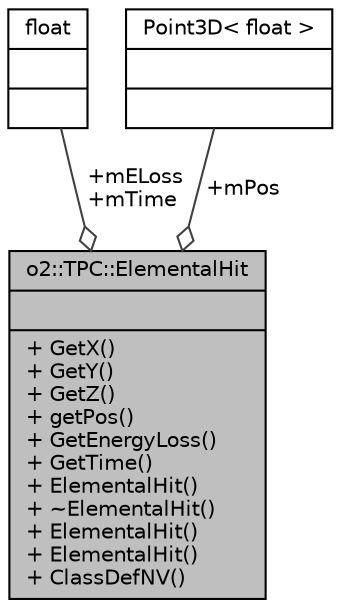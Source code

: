 digraph "o2::TPC::ElementalHit"
{
 // INTERACTIVE_SVG=YES
  bgcolor="transparent";
  edge [fontname="Helvetica",fontsize="10",labelfontname="Helvetica",labelfontsize="10"];
  node [fontname="Helvetica",fontsize="10",shape=record];
  Node1 [label="{o2::TPC::ElementalHit\n||+ GetX()\l+ GetY()\l+ GetZ()\l+ getPos()\l+ GetEnergyLoss()\l+ GetTime()\l+ ElementalHit()\l+ ~ElementalHit()\l+ ElementalHit()\l+ ElementalHit()\l+ ClassDefNV()\l}",height=0.2,width=0.4,color="black", fillcolor="grey75", style="filled" fontcolor="black"];
  Node2 -> Node1 [color="grey25",fontsize="10",style="solid",label=" +mELoss\n+mTime" ,arrowhead="odiamond",fontname="Helvetica"];
  Node2 [label="{float\n||}",height=0.2,width=0.4,color="black",URL="$d4/dc3/classfloat.html"];
  Node3 -> Node1 [color="grey25",fontsize="10",style="solid",label=" +mPos" ,arrowhead="odiamond",fontname="Helvetica"];
  Node3 [label="{Point3D\< float \>\n||}",height=0.2,width=0.4,color="black",URL="$d1/dd1/classPoint3D_3_01float_01_4.html"];
}
